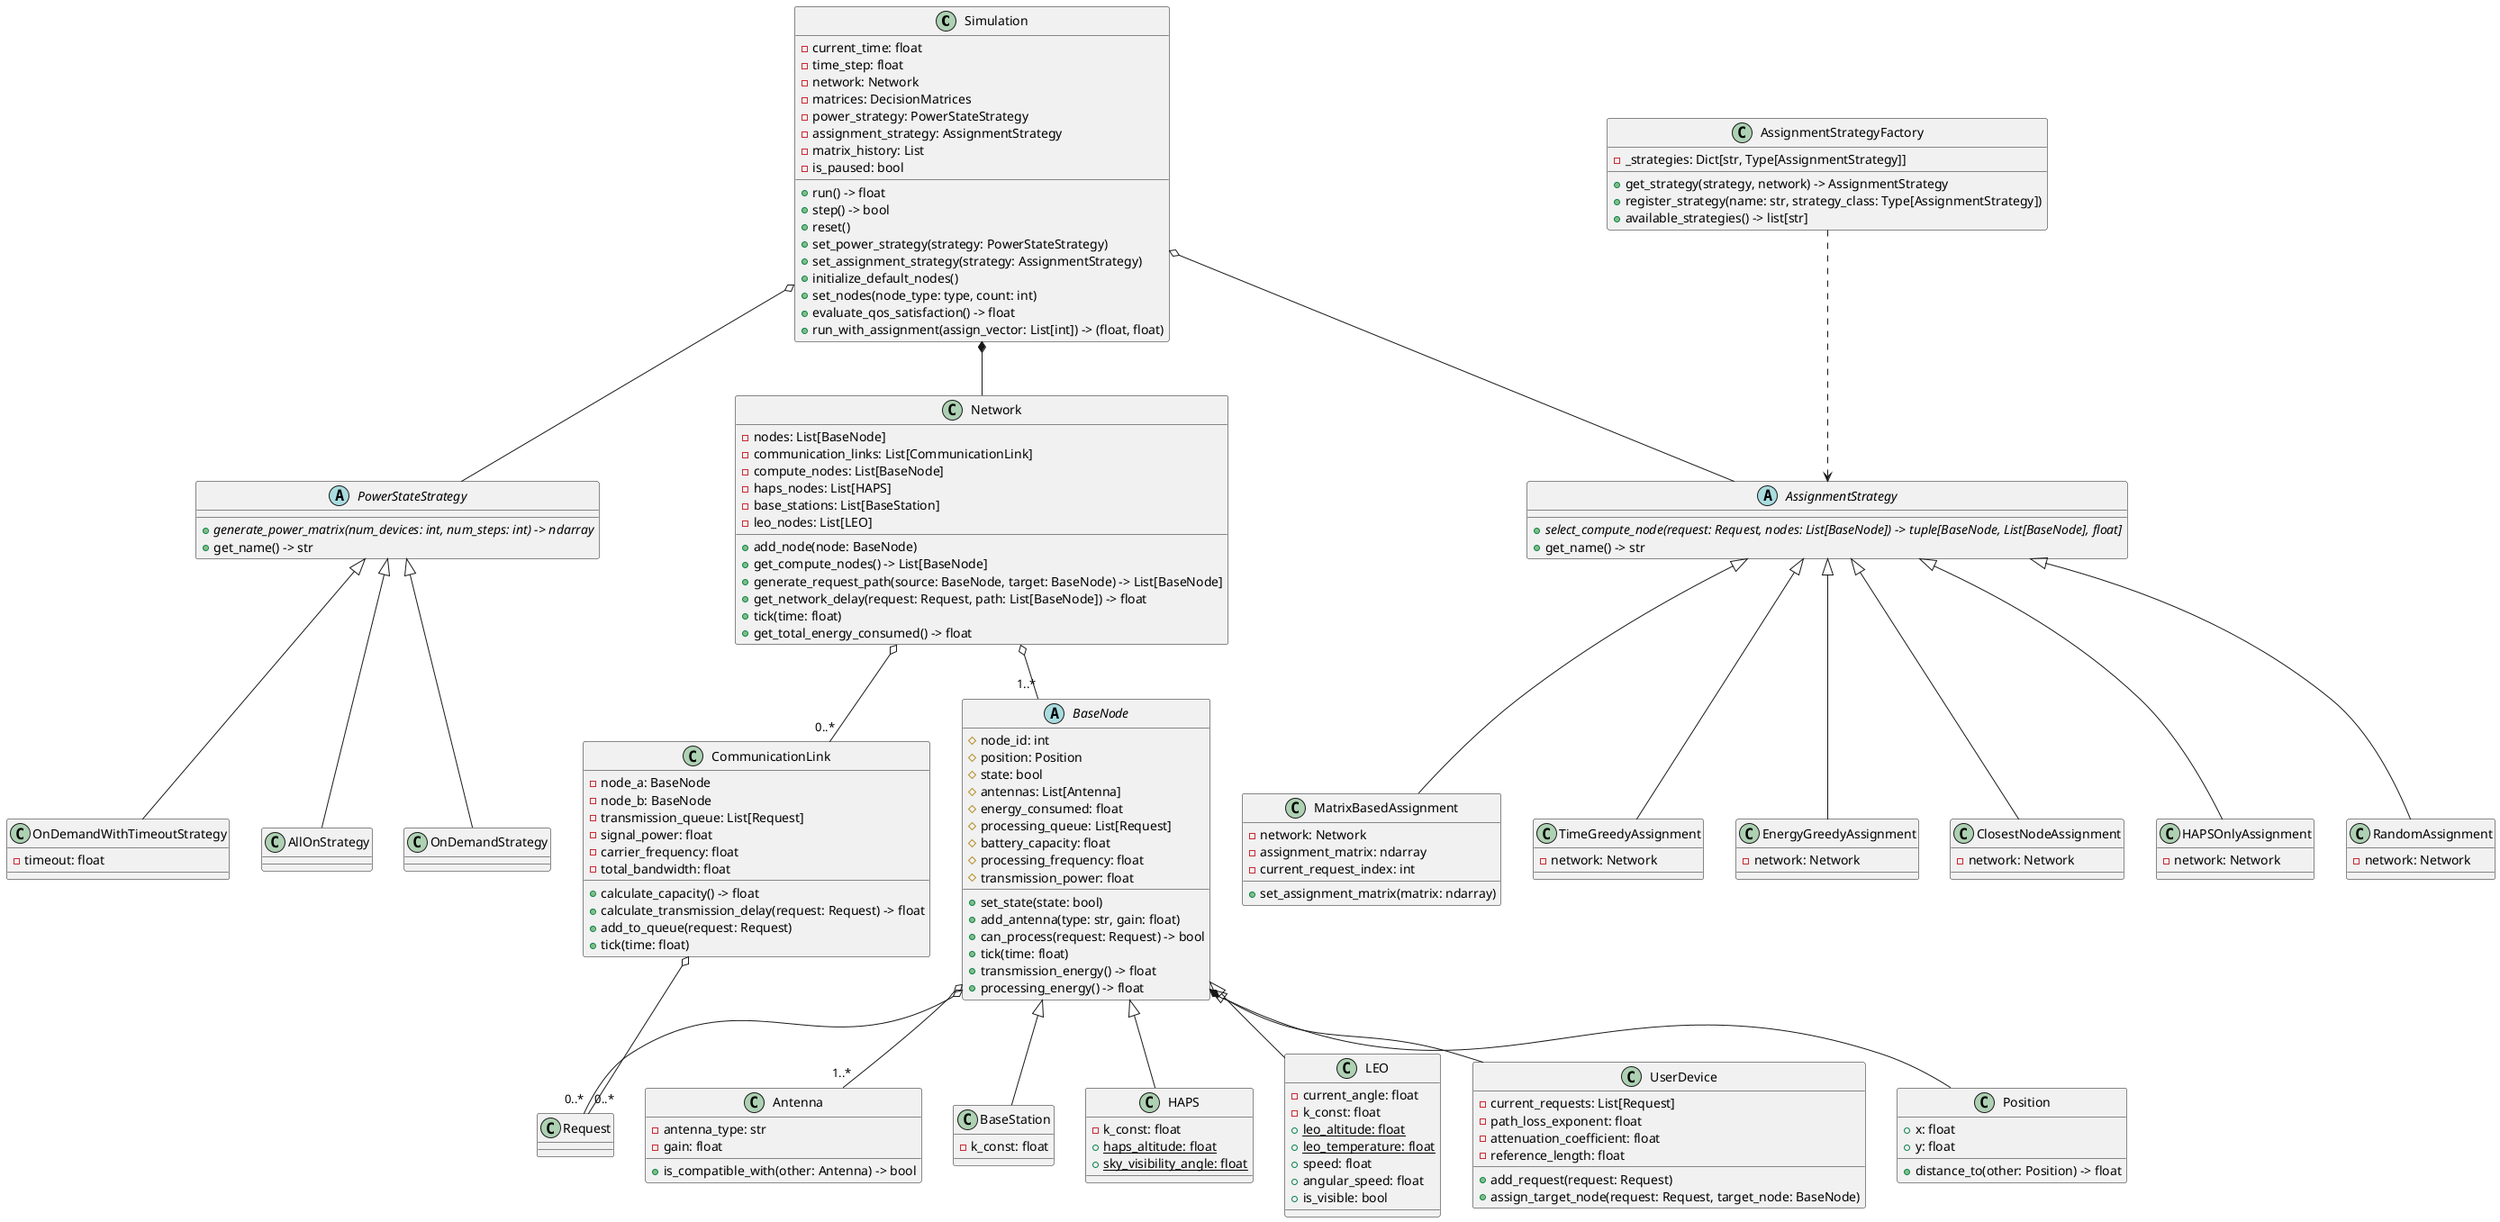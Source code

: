 @startuml class diagram

' Core Components
class Simulation {
  - current_time: float
  - time_step: float
  - network: Network
  - matrices: DecisionMatrices
  - power_strategy: PowerStateStrategy
  - assignment_strategy: AssignmentStrategy
  - matrix_history: List
  - is_paused: bool
  + run() -> float
  + step() -> bool
  + reset()
  + set_power_strategy(strategy: PowerStateStrategy)
  + set_assignment_strategy(strategy: AssignmentStrategy)
  + initialize_default_nodes()
  + set_nodes(node_type: type, count: int)
  + evaluate_qos_satisfaction() -> float
  + run_with_assignment(assign_vector: List[int]) -> (float, float)
}

' Power Strategy Hierarchy
abstract class PowerStateStrategy {
  + {abstract} generate_power_matrix(num_devices: int, num_steps: int) -> ndarray
  + get_name() -> str
}

class AllOnStrategy extends PowerStateStrategy
class OnDemandStrategy extends PowerStateStrategy
class OnDemandWithTimeoutStrategy extends PowerStateStrategy {
  - timeout: float
}

' Assignment Strategy Hierarchy
abstract class AssignmentStrategy {
  + {abstract} select_compute_node(request: Request, nodes: List[BaseNode]) -> tuple[BaseNode, List[BaseNode], float]
  + get_name() -> str
}

class TimeGreedyAssignment extends AssignmentStrategy {
  - network: Network
}

class EnergyGreedyAssignment extends AssignmentStrategy {
  - network: Network
}

class ClosestNodeAssignment extends AssignmentStrategy {
  - network: Network
}

class HAPSOnlyAssignment extends AssignmentStrategy {
  - network: Network
}

class RandomAssignment extends AssignmentStrategy {
  - network: Network
}

class MatrixBasedAssignment extends AssignmentStrategy {
  - network: Network
  - assignment_matrix: ndarray
  - current_request_index: int
  + set_assignment_matrix(matrix: ndarray)
}

class AssignmentStrategyFactory {
  - _strategies: Dict[str, Type[AssignmentStrategy]]
  + get_strategy(strategy, network) -> AssignmentStrategy
  + register_strategy(name: str, strategy_class: Type[AssignmentStrategy])
  + available_strategies() -> list[str]
}

' Network Components
class Network {
  - nodes: List[BaseNode]
  - communication_links: List[CommunicationLink]
  - compute_nodes: List[BaseNode]
  - haps_nodes: List[HAPS]
  - base_stations: List[BaseStation]
  - leo_nodes: List[LEO]
  + add_node(node: BaseNode)
  + get_compute_nodes() -> List[BaseNode]
  + generate_request_path(source: BaseNode, target: BaseNode) -> List[BaseNode]
  + get_network_delay(request: Request, path: List[BaseNode]) -> float
  + tick(time: float)
  + get_total_energy_consumed() -> float
}

abstract class BaseNode {
  # node_id: int
  # position: Position
  # state: bool
  # antennas: List[Antenna]
  # energy_consumed: float
  # processing_queue: List[Request]
  # battery_capacity: float
  # processing_frequency: float
  # transmission_power: float
  + set_state(state: bool)
  + add_antenna(type: str, gain: float)
  + can_process(request: Request) -> bool
  + tick(time: float)
  + transmission_energy() -> float
  + processing_energy() -> float
}

class Position {
  + x: float
  + y: float
  + distance_to(other: Position) -> float
}

class Antenna {
  - antenna_type: str
  - gain: float
  + is_compatible_with(other: Antenna) -> bool
}

class BaseStation extends BaseNode {
  - k_const: float
}

class HAPS extends BaseNode {
  - k_const: float
  {static} + haps_altitude: float
  {static} + sky_visibility_angle: float
}

class LEO extends BaseNode {
  - current_angle: float
  - k_const: float
  {static} + leo_altitude: float
  {static} + leo_temperature: float
  + speed: float
  + angular_speed: float
  + is_visible: bool
}

class UserDevice extends BaseNode {
  - current_requests: List[Request]
  - path_loss_exponent: float
  - attenuation_coefficient: float
  - reference_length: float
  + add_request(request: Request)
  + assign_target_node(request: Request, target_node: BaseNode)
}

class CommunicationLink {
  - node_a: BaseNode
  - node_b: BaseNode
  - transmission_queue: List[Request]
  - signal_power: float
  - carrier_frequency: float
  - total_bandwidth: float
  + calculate_capacity() -> float
  + calculate_transmission_delay(request: Request) -> float
  + add_to_queue(request: Request)
  + tick(time: float)
}

' Relationships
Simulation *-- Network
Simulation o-- AssignmentStrategy
Simulation o-- PowerStateStrategy
Network o-- "1..*" BaseNode
Network o-- "0..*" CommunicationLink
BaseNode *-- Position
BaseNode o-- "1..*" Antenna
BaseNode o-- "0..*" Request
CommunicationLink o-- "0..*" Request
AssignmentStrategyFactory ..> AssignmentStrategy

@enduml
